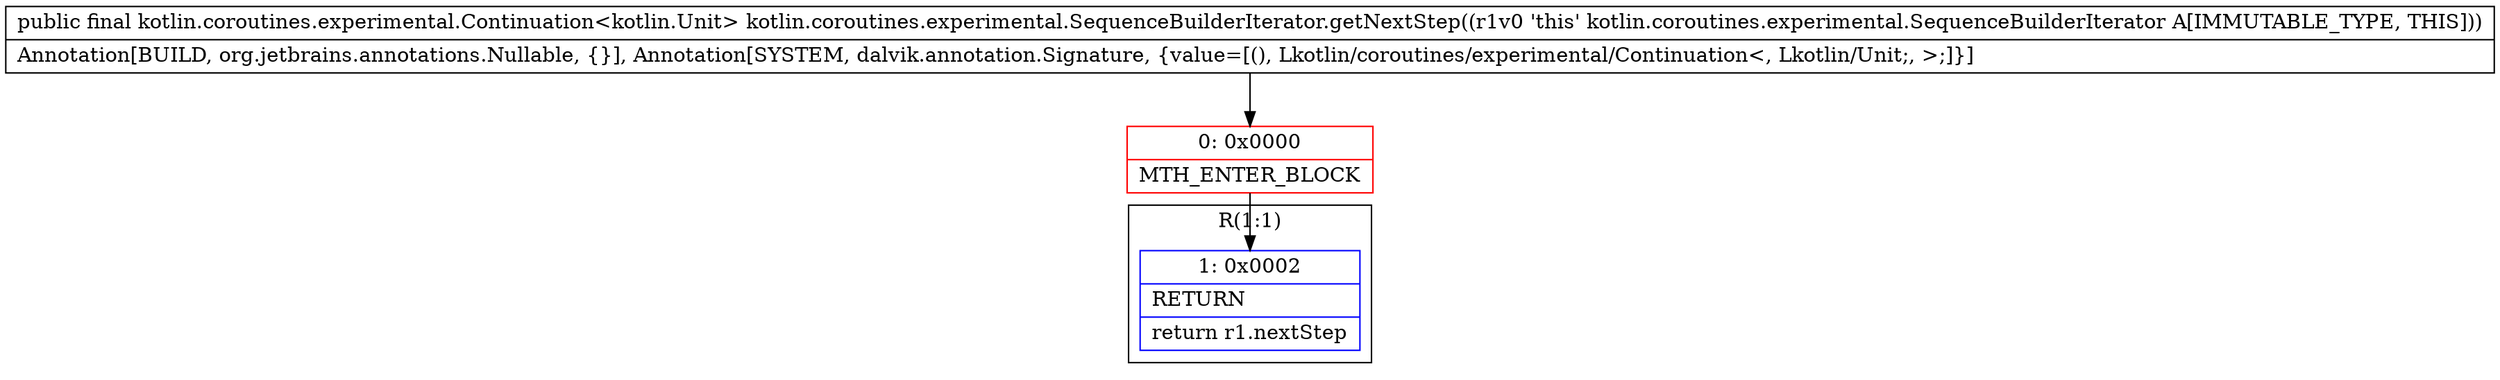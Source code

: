 digraph "CFG forkotlin.coroutines.experimental.SequenceBuilderIterator.getNextStep()Lkotlin\/coroutines\/experimental\/Continuation;" {
subgraph cluster_Region_430262723 {
label = "R(1:1)";
node [shape=record,color=blue];
Node_1 [shape=record,label="{1\:\ 0x0002|RETURN\l|return r1.nextStep\l}"];
}
Node_0 [shape=record,color=red,label="{0\:\ 0x0000|MTH_ENTER_BLOCK\l}"];
MethodNode[shape=record,label="{public final kotlin.coroutines.experimental.Continuation\<kotlin.Unit\> kotlin.coroutines.experimental.SequenceBuilderIterator.getNextStep((r1v0 'this' kotlin.coroutines.experimental.SequenceBuilderIterator A[IMMUTABLE_TYPE, THIS]))  | Annotation[BUILD, org.jetbrains.annotations.Nullable, \{\}], Annotation[SYSTEM, dalvik.annotation.Signature, \{value=[(), Lkotlin\/coroutines\/experimental\/Continuation\<, Lkotlin\/Unit;, \>;]\}]\l}"];
MethodNode -> Node_0;
Node_0 -> Node_1;
}

